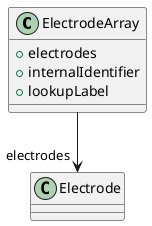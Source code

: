 @startuml
class ElectrodeArray {
+electrodes
+internalIdentifier
+lookupLabel

}
ElectrodeArray -d-> "electrodes" Electrode

@enduml